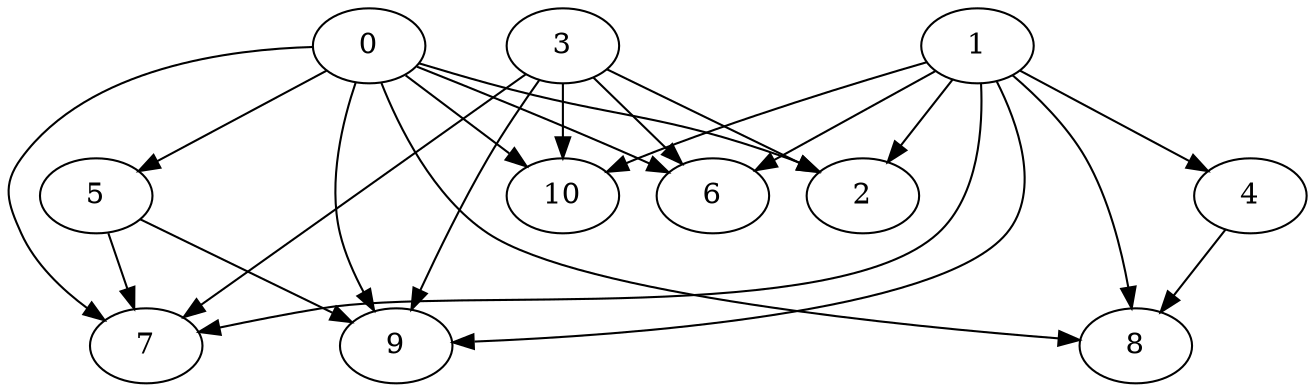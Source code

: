 digraph {
    0 -> 2;
    0 -> 5;
    0 -> 6;
    0 -> 7;
    0 -> 8;
    0 -> 9;
    0 -> 10;
    1 -> 2;
    1 -> 4;
    1 -> 6;
    1 -> 7;
    1 -> 8;
    1 -> 9;
    1 -> 10;
    3 -> 2;
    3 -> 6;
    3 -> 7;
    3 -> 9;
    3 -> 10;
    4 -> 8;
    5 -> 7;
    5 -> 9;
}